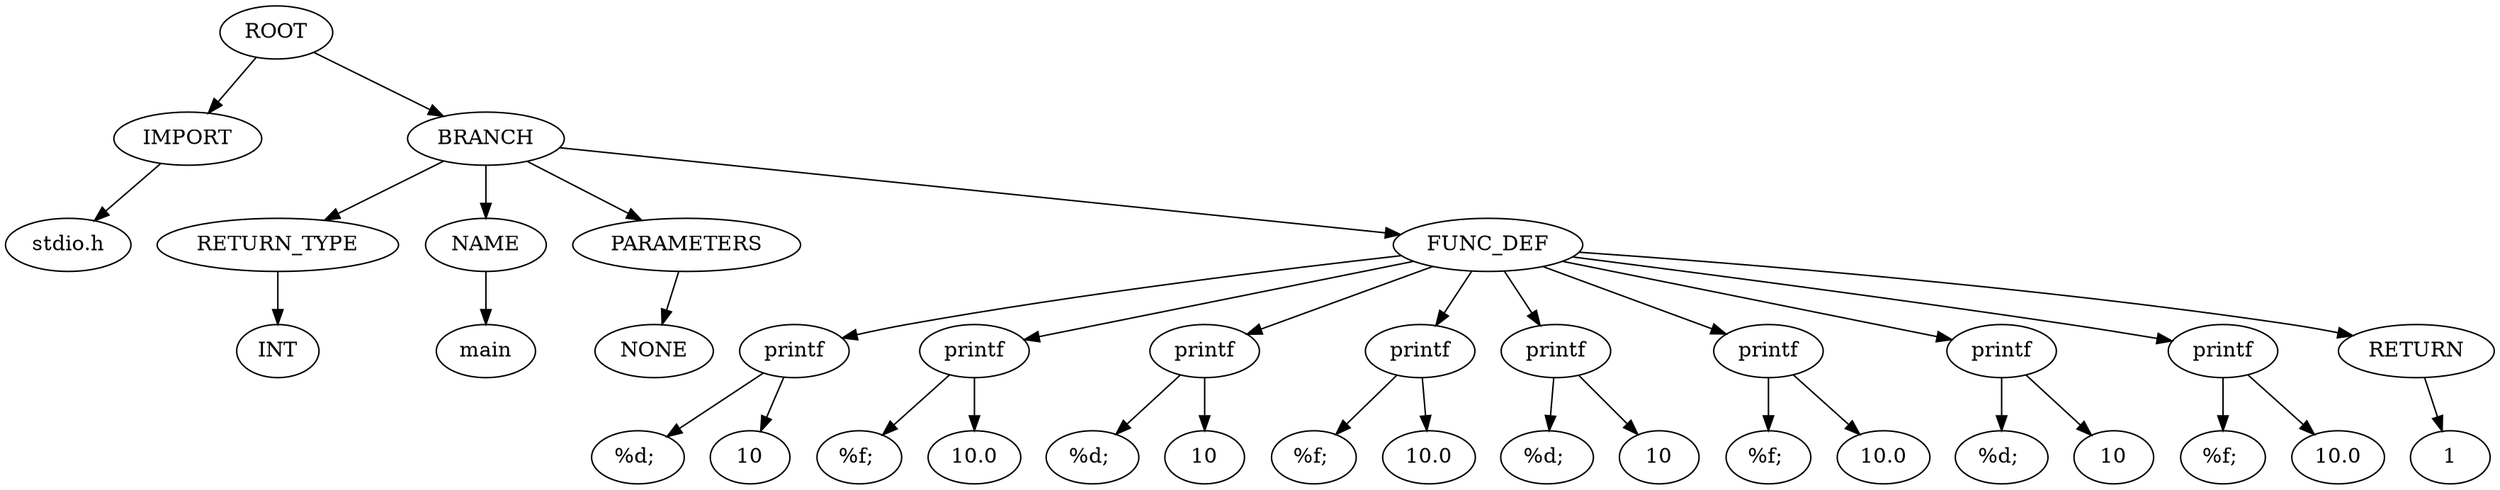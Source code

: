 strict digraph G{
l11[label = "IMPORT"]
l111[label = "BRANCH"]
"ROOT"->"l11"
l11131[label = "stdio.h"]
"l11"->l11131
"ROOT"->"l111"
l111331[label = "RETURN_TYPE"]
l1113311[label = "NAME"]
l11133111[label = "PARAMETERS"]
l111331111[label = "FUNC_DEF"]
"l111"->"l111331"
l11133111131[label = "INT"]
"l111331"->l11133111131
"l111"->"l1113311"
l111331111331[label = "main"]
"l1113311"->l111331111331
"l111"->"l11133111"
l1113311113331[label = "NONE"]
"l11133111"->l1113311113331
"l111"->"l111331111"
l11133111133331[label = "printf"]
l111331111333311[label = "printf"]
l1113311113333111[label = "printf"]
l11133111133331111[label = "printf"]
l111331111333311111[label = "printf"]
l1113311113333111111[label = "printf"]
l11133111133331111111[label = "printf"]
l111331111333311111111[label = "printf"]
l1113311113333111111111[label = "RETURN"]
"l111331111"->"l11133111133331"
l111331111333311111111131[label = "%d; "]
l1113311113333111111111311[label = "10"]
"l11133111133331"->l111331111333311111111131
"l11133111133331"->l1113311113333111111111311
"l111331111"->"l111331111333311"
l1113311113333111111111331[label = "%f; "]
l11133111133331111111113311[label = "10.0"]
"l111331111333311"->l1113311113333111111111331
"l111331111333311"->l11133111133331111111113311
"l111331111"->"l1113311113333111"
l11133111133331111111113331[label = "%d; "]
l111331111333311111111133311[label = "10"]
"l1113311113333111"->l11133111133331111111113331
"l1113311113333111"->l111331111333311111111133311
"l111331111"->"l11133111133331111"
l111331111333311111111133331[label = "%f; "]
l1113311113333111111111333311[label = "10.0"]
"l11133111133331111"->l111331111333311111111133331
"l11133111133331111"->l1113311113333111111111333311
"l111331111"->"l111331111333311111"
l1113311113333111111111333331[label = "%d; "]
l11133111133331111111113333311[label = "10"]
"l111331111333311111"->l1113311113333111111111333331
"l111331111333311111"->l11133111133331111111113333311
"l111331111"->"l1113311113333111111"
l11133111133331111111113333331[label = "%f; "]
l111331111333311111111133333311[label = "10.0"]
"l1113311113333111111"->l11133111133331111111113333331
"l1113311113333111111"->l111331111333311111111133333311
"l111331111"->"l11133111133331111111"
l111331111333311111111133333331[label = "%d; "]
l1113311113333111111111333333311[label = "10"]
"l11133111133331111111"->l111331111333311111111133333331
"l11133111133331111111"->l1113311113333111111111333333311
"l111331111"->"l111331111333311111111"
l1113311113333111111111333333331[label = "%f; "]
l11133111133331111111113333333311[label = "10.0"]
"l111331111333311111111"->l1113311113333111111111333333331
"l111331111333311111111"->l11133111133331111111113333333311
"l111331111"->"l1113311113333111111111"
l11133111133331111111113333333331[label = "1"]
"l1113311113333111111111"->l11133111133331111111113333333331
}
